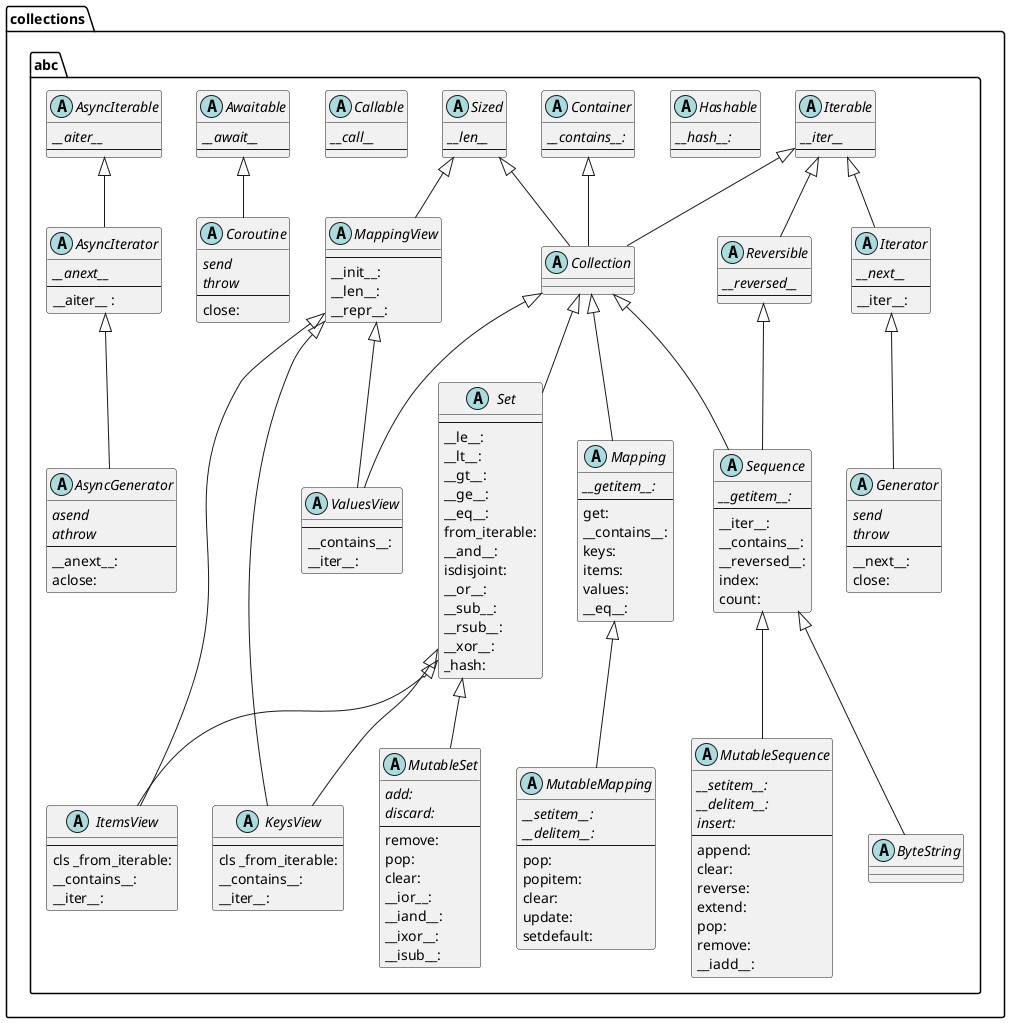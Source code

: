 @startuml "collections.abc"


package "collections.abc" {
  ' https://github.com/python/cpython/blob/3.8/Lib/_collections_abc.py

  abstract class Container {
    ' https://github.com/python/cpython/blob/3.8/Lib/_collections_abc.py#L374
    {abstract} __contains__: 
    ---
  }
  
  abstract class Hashable {
    ' https://github.com/python/cpython/blob/3.8/Lib/_collections_abc.py#L84
    {abstract} __hash__: 
    ---
  }
  
  abstract class Iterable {
    ' https://github.com/python/cpython/blob/3.8/Lib/_collections_abc.py#L243
    {abstract} __iter__
    ---
  }

  abstract class Iterator extends Iterable {
    ' https://github.com/python/cpython/blob/3.8/Lib/_collections_abc.py#L259
    {abstract} __next__
    ---
    __iter__:
  }

  abstract class Reversible extends Iterable {
    ' https://github.com/python/cpython/blob/3.8/Lib/_collections_abc.py#L293
    {abstract} __reversed__
    ---
  }

  abstract class Generator extends Iterator {
    ' https://github.com/python/cpython/blob/3.8/Lib/_collections_abc.py#L309
    {abstract} send 
    {abstract} throw 
    ---
    __next__: 
    close: 
  }

  abstract class Sized {
    ' https://github.com/python/cpython/blob/3.8/Lib/_collections_abc.py#L359
    {abstract} __len__
    ---
  }

  abstract class Callable {
    ' https://github.com/python/cpython/blob/3.8/Lib/_collections_abc.py#L398
    {abstract} __call__
    ---
  }

  abstract class Collection extends Sized, Iterable, Container {
    ' https://github.com/python/cpython/blob/3.8/Lib/_collections_abc.py#L388
  }

  abstract class Sequence extends Reversible, Collection {
    ' https://github.com/python/cpython/blob/3.8/Lib/_collections_abc.py#L856
    {abstract} __getitem__:
    ---
    __iter__:
    __contains__:
    __reversed__:
    index:
    count:
  }

  abstract class MutableSequence extends Sequence {
    ' https://github.com/python/cpython/blob/3.8/Lib/_collections_abc.py#L936
    {abstract} __setitem__:
    {abstract} __delitem__:
    {abstract} insert:
    ---
    append:
    clear:
    reverse:
    extend:
    pop:
    remove:
    __iadd__:
  }

  abstract class ByteString extends Sequence {
    ' https://github.com/python/cpython/blob/3.8/Lib/_collections_abc.py#L923
  }

  abstract class Set extends Collection {
    ' https://github.com/python/cpython/blob/3.8/Lib/_collections_abc.py#L416
    ---
    __le__: 
    __lt__:
    __gt__:
    __ge__:
    __eq__:
    from_iterable:
    __and__:
    isdisjoint: 
    __or__:
    __sub__:
    __rsub__:
    __xor__:
    _hash:
  }

  abstract class MutableSet extends Set {
    ' https://github.com/python/cpython/blob/3.8/Lib/_collections_abc.py#L556
    {abstract} add: 
    {abstract} discard: 
    ---
    remove: 
    pop:
    clear:
    __ior__:
    __iand__:
    __ixor__:
    __isub__:
  }

  abstract class Mapping extends Collection {
    ' https://github.com/python/cpython/blob/3.8/Lib/_collections_abc.py#L641
    {abstract} __getitem__:
    ---
    get:
    __contains__:
    keys:
    items:
    values:
    __eq__:
  }

  abstract class MutableMapping extends Mapping {
    ' https://github.com/python/cpython/blob/3.8/Lib/_collections_abc.py#L767
    {abstract} __setitem__:
    {abstract} __delitem__:
    ---
    pop:
    popitem:
    clear:
    update:
    setdefault:
  }

  abstract class MappingView extends Sized {
    ' https://github.com/python/cpython/blob/3.8/Lib/_collections_abc.py#L694
    ---
    __init__:
    __len__:
    __repr__:
  }

  abstract class ItemsView extends MappingView, Set {
    ' https://github.com/python/cpython/blob/3.8/Lib/_collections_abc.py#L725
    ---
    cls _from_iterable:
    __contains__:
    __iter__:
  }

  abstract class KeysView extends MappingView, Set {
    ' https://github.com/python/cpython/blob/3.8/Lib/_collections_abc.py#L708
    ---
    cls _from_iterable:
    __contains__:
    __iter__:
  }

  abstract class ValuesView extends MappingView, Collection {
    ' https://github.com/python/cpython/blob/3.8/Lib/_collections_abc.py#L749
    ---
    __contains__:
    __iter__:
  }

  abstract class Awaitable {
    ' https://github.com/python/cpython/blob/3.8/Lib/_collections_abc.py#L99
    {abstract} __await__
    ---
  }

  abstract class Coroutine extends Awaitable {
    ' https://github.com/python/cpython/blob/3.8/Lib/_collections_abc.py#L114
    {abstract} send
    {abstract} throw
    ---
    close: 
  }

  abstract class AsyncIterable {
    ' https://github.com/python/cpython/blob/3.8/Lib/_collections_abc.py#L158
    {abstract} __aiter__
    ---
  }

  abstract class AsyncIterator extends AsyncIterable {
    ' https://github.com/python/cpython/blob/3.8/Lib/_collections_abc.py#L173
    {abstract} __anext__
    ---
    __aiter__ : 
  }
  abstract class AsyncGenerator extends AsyncIterator {
    ' https://github.com/python/cpython/blob/3.8/Lib/_collections_abc.py#L192
    {abstract} asend
    {abstract} athrow
    ---
    __anext__: 
    aclose: 
  }

}
@enduml